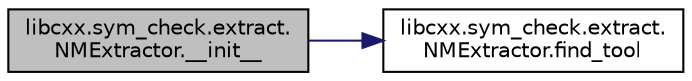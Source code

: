 digraph "libcxx.sym_check.extract.NMExtractor.__init__"
{
  edge [fontname="Helvetica",fontsize="10",labelfontname="Helvetica",labelfontsize="10"];
  node [fontname="Helvetica",fontsize="10",shape=record];
  rankdir="LR";
  Node0 [label="libcxx.sym_check.extract.\lNMExtractor.__init__",height=0.2,width=0.4,color="black", fillcolor="grey75", style="filled", fontcolor="black"];
  Node0 -> Node1 [color="midnightblue",fontsize="10",style="solid"];
  Node1 [label="libcxx.sym_check.extract.\lNMExtractor.find_tool",height=0.2,width=0.4,color="black", fillcolor="white", style="filled",URL="$classlibcxx_1_1sym__check_1_1extract_1_1_n_m_extractor.html#aec56c895c4fac5589f108c9a12ea4f3f"];
}
